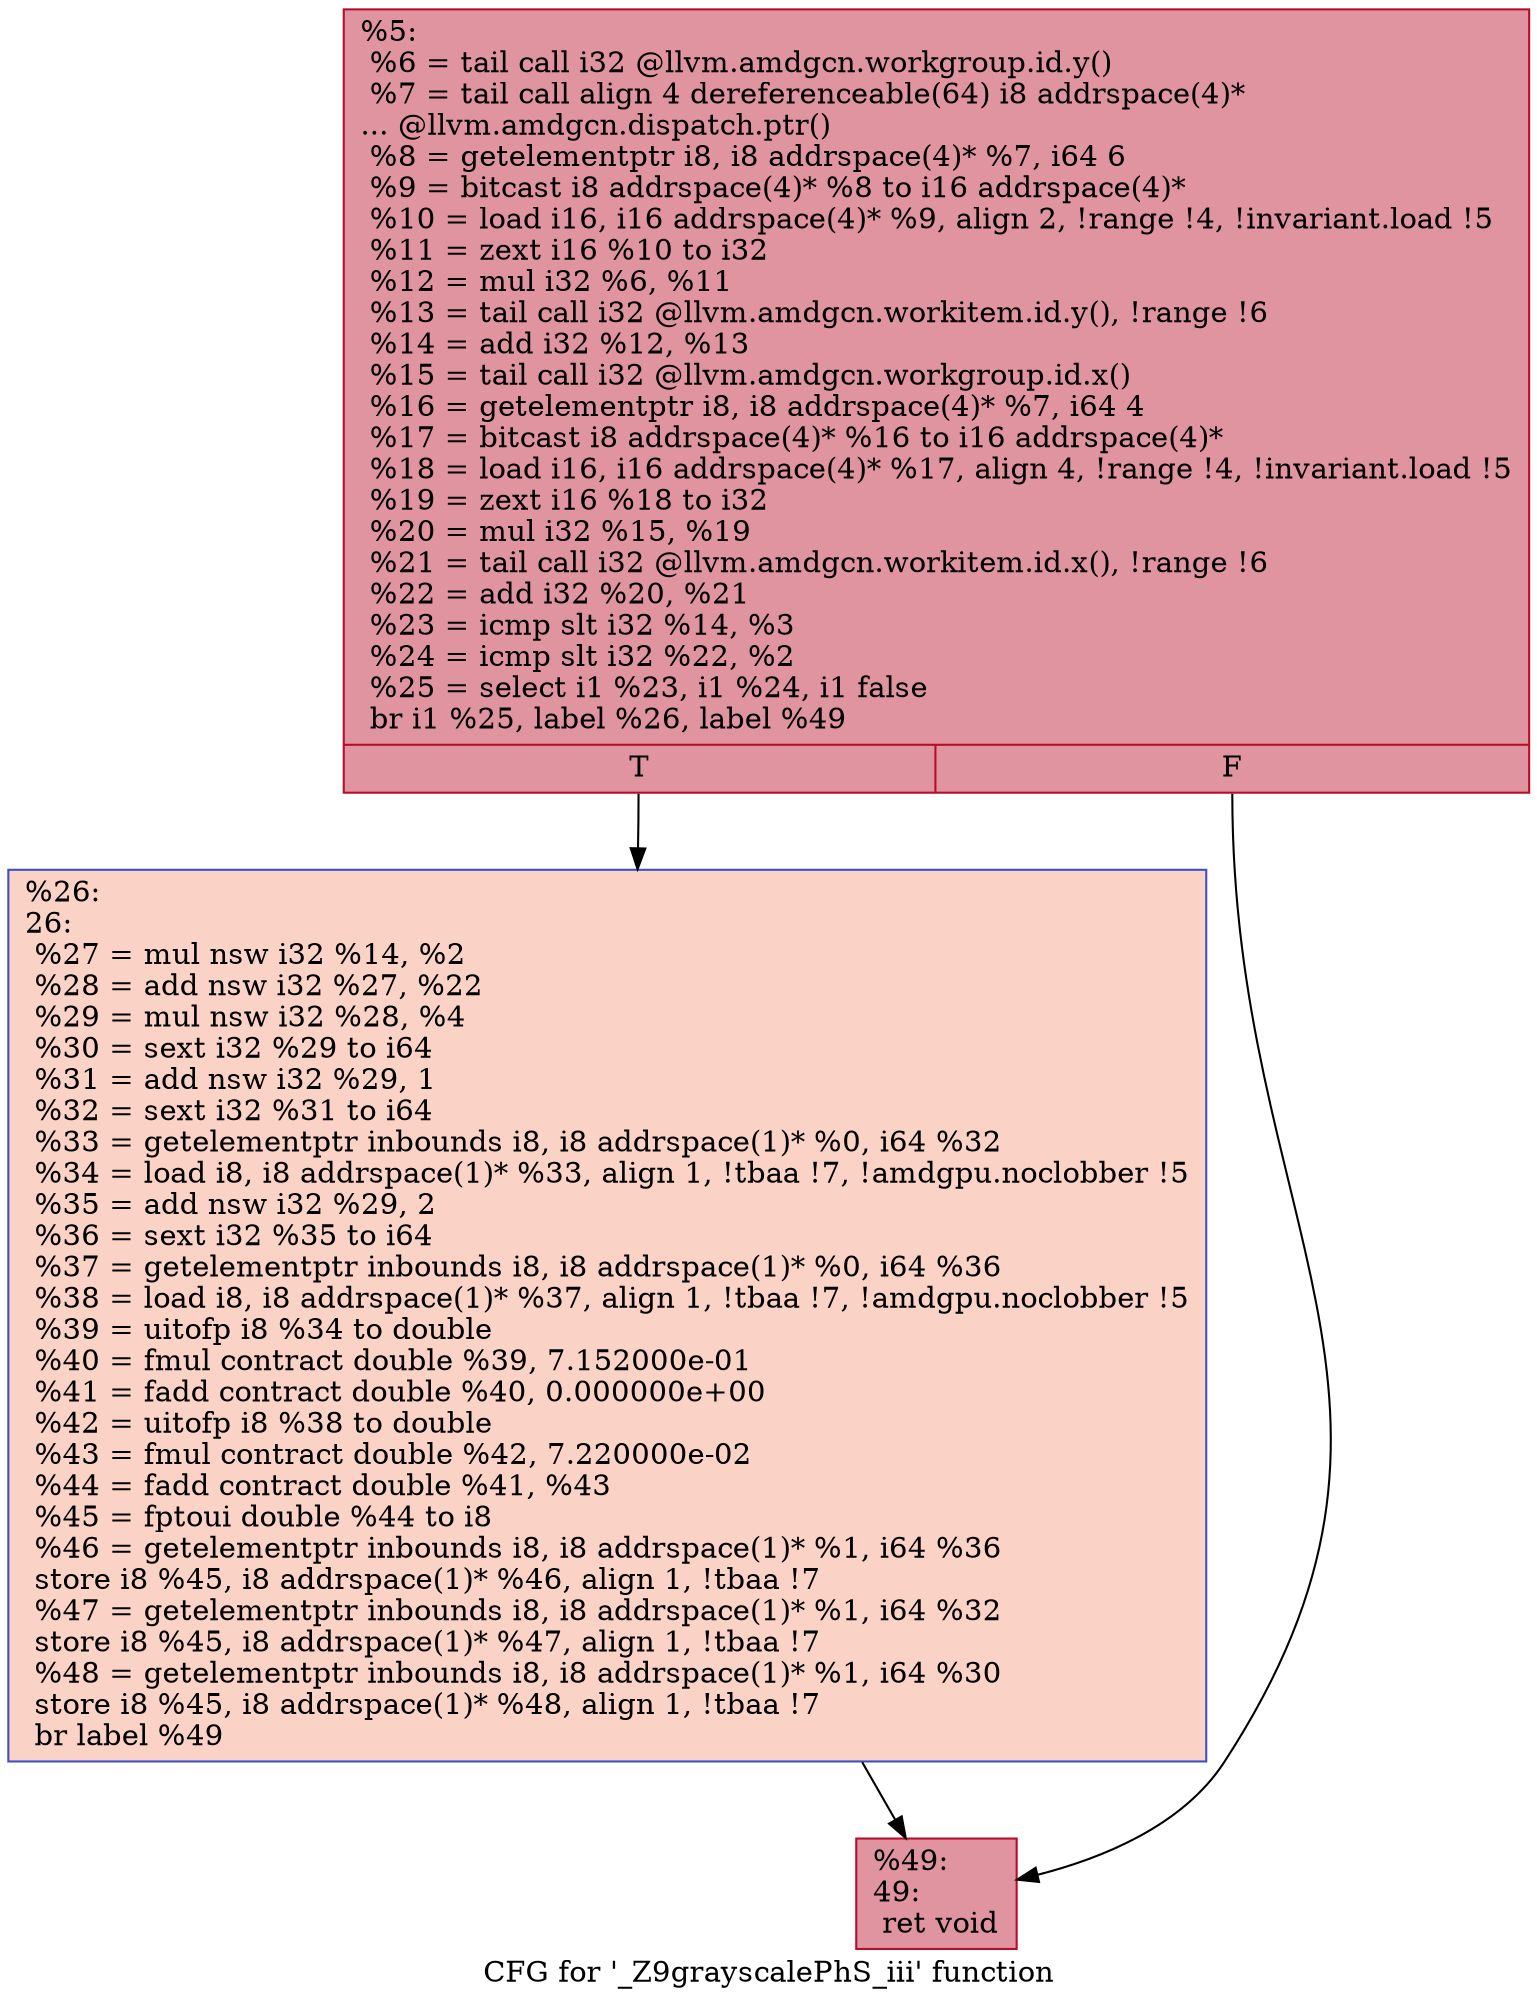 digraph "CFG for '_Z9grayscalePhS_iii' function" {
	label="CFG for '_Z9grayscalePhS_iii' function";

	Node0x60ae670 [shape=record,color="#b70d28ff", style=filled, fillcolor="#b70d2870",label="{%5:\l  %6 = tail call i32 @llvm.amdgcn.workgroup.id.y()\l  %7 = tail call align 4 dereferenceable(64) i8 addrspace(4)*\l... @llvm.amdgcn.dispatch.ptr()\l  %8 = getelementptr i8, i8 addrspace(4)* %7, i64 6\l  %9 = bitcast i8 addrspace(4)* %8 to i16 addrspace(4)*\l  %10 = load i16, i16 addrspace(4)* %9, align 2, !range !4, !invariant.load !5\l  %11 = zext i16 %10 to i32\l  %12 = mul i32 %6, %11\l  %13 = tail call i32 @llvm.amdgcn.workitem.id.y(), !range !6\l  %14 = add i32 %12, %13\l  %15 = tail call i32 @llvm.amdgcn.workgroup.id.x()\l  %16 = getelementptr i8, i8 addrspace(4)* %7, i64 4\l  %17 = bitcast i8 addrspace(4)* %16 to i16 addrspace(4)*\l  %18 = load i16, i16 addrspace(4)* %17, align 4, !range !4, !invariant.load !5\l  %19 = zext i16 %18 to i32\l  %20 = mul i32 %15, %19\l  %21 = tail call i32 @llvm.amdgcn.workitem.id.x(), !range !6\l  %22 = add i32 %20, %21\l  %23 = icmp slt i32 %14, %3\l  %24 = icmp slt i32 %22, %2\l  %25 = select i1 %23, i1 %24, i1 false\l  br i1 %25, label %26, label %49\l|{<s0>T|<s1>F}}"];
	Node0x60ae670:s0 -> Node0x60b20e0;
	Node0x60ae670:s1 -> Node0x60b2170;
	Node0x60b20e0 [shape=record,color="#3d50c3ff", style=filled, fillcolor="#f59c7d70",label="{%26:\l26:                                               \l  %27 = mul nsw i32 %14, %2\l  %28 = add nsw i32 %27, %22\l  %29 = mul nsw i32 %28, %4\l  %30 = sext i32 %29 to i64\l  %31 = add nsw i32 %29, 1\l  %32 = sext i32 %31 to i64\l  %33 = getelementptr inbounds i8, i8 addrspace(1)* %0, i64 %32\l  %34 = load i8, i8 addrspace(1)* %33, align 1, !tbaa !7, !amdgpu.noclobber !5\l  %35 = add nsw i32 %29, 2\l  %36 = sext i32 %35 to i64\l  %37 = getelementptr inbounds i8, i8 addrspace(1)* %0, i64 %36\l  %38 = load i8, i8 addrspace(1)* %37, align 1, !tbaa !7, !amdgpu.noclobber !5\l  %39 = uitofp i8 %34 to double\l  %40 = fmul contract double %39, 7.152000e-01\l  %41 = fadd contract double %40, 0.000000e+00\l  %42 = uitofp i8 %38 to double\l  %43 = fmul contract double %42, 7.220000e-02\l  %44 = fadd contract double %41, %43\l  %45 = fptoui double %44 to i8\l  %46 = getelementptr inbounds i8, i8 addrspace(1)* %1, i64 %36\l  store i8 %45, i8 addrspace(1)* %46, align 1, !tbaa !7\l  %47 = getelementptr inbounds i8, i8 addrspace(1)* %1, i64 %32\l  store i8 %45, i8 addrspace(1)* %47, align 1, !tbaa !7\l  %48 = getelementptr inbounds i8, i8 addrspace(1)* %1, i64 %30\l  store i8 %45, i8 addrspace(1)* %48, align 1, !tbaa !7\l  br label %49\l}"];
	Node0x60b20e0 -> Node0x60b2170;
	Node0x60b2170 [shape=record,color="#b70d28ff", style=filled, fillcolor="#b70d2870",label="{%49:\l49:                                               \l  ret void\l}"];
}
